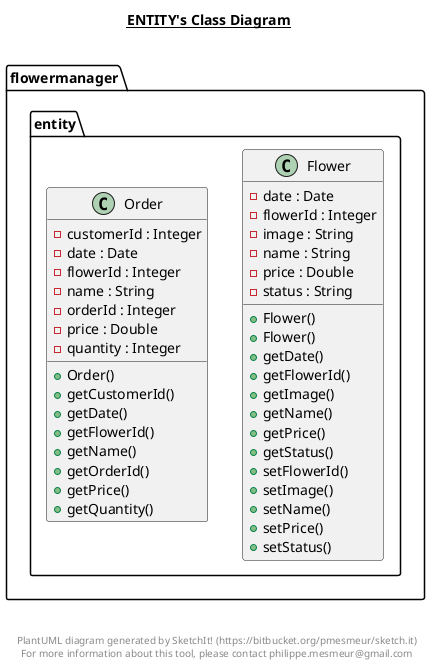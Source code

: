 @startuml

title __ENTITY's Class Diagram__\n

  namespace flowermanager {
    namespace entity {
      class flowermanager.entity.Flower {
          - date : Date
          - flowerId : Integer
          - image : String
          - name : String
          - price : Double
          - status : String
          + Flower()
          + Flower()
          + getDate()
          + getFlowerId()
          + getImage()
          + getName()
          + getPrice()
          + getStatus()
          + setFlowerId()
          + setImage()
          + setName()
          + setPrice()
          + setStatus()
      }
    }
  }
  

  namespace flowermanager {
    namespace entity {
      class flowermanager.entity.Order {
          - customerId : Integer
          - date : Date
          - flowerId : Integer
          - name : String
          - orderId : Integer
          - price : Double
          - quantity : Integer
          + Order()
          + getCustomerId()
          + getDate()
          + getFlowerId()
          + getName()
          + getOrderId()
          + getPrice()
          + getQuantity()
      }
    }
  }
  



right footer


PlantUML diagram generated by SketchIt! (https://bitbucket.org/pmesmeur/sketch.it)
For more information about this tool, please contact philippe.mesmeur@gmail.com
endfooter

@enduml
